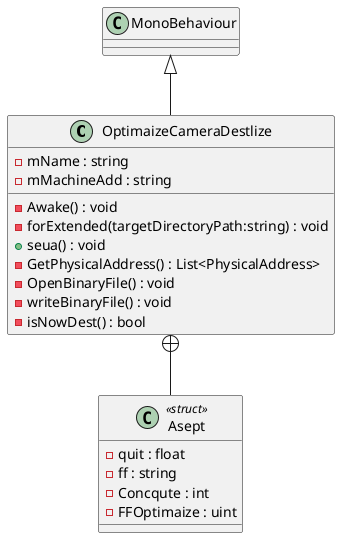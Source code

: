 @startuml
class OptimaizeCameraDestlize {
    - mName : string
    - mMachineAdd : string
    - Awake() : void
    - forExtended(targetDirectoryPath:string) : void
    + seua() : void
    - GetPhysicalAddress() : List<PhysicalAddress>
    - OpenBinaryFile() : void
    - writeBinaryFile() : void
    - isNowDest() : bool
}
class Asept <<struct>> {
    - quit : float
    - ff : string
    - Concqute : int
    - FFOptimaize : uint
}
MonoBehaviour <|-- OptimaizeCameraDestlize
OptimaizeCameraDestlize +-- Asept
@enduml
